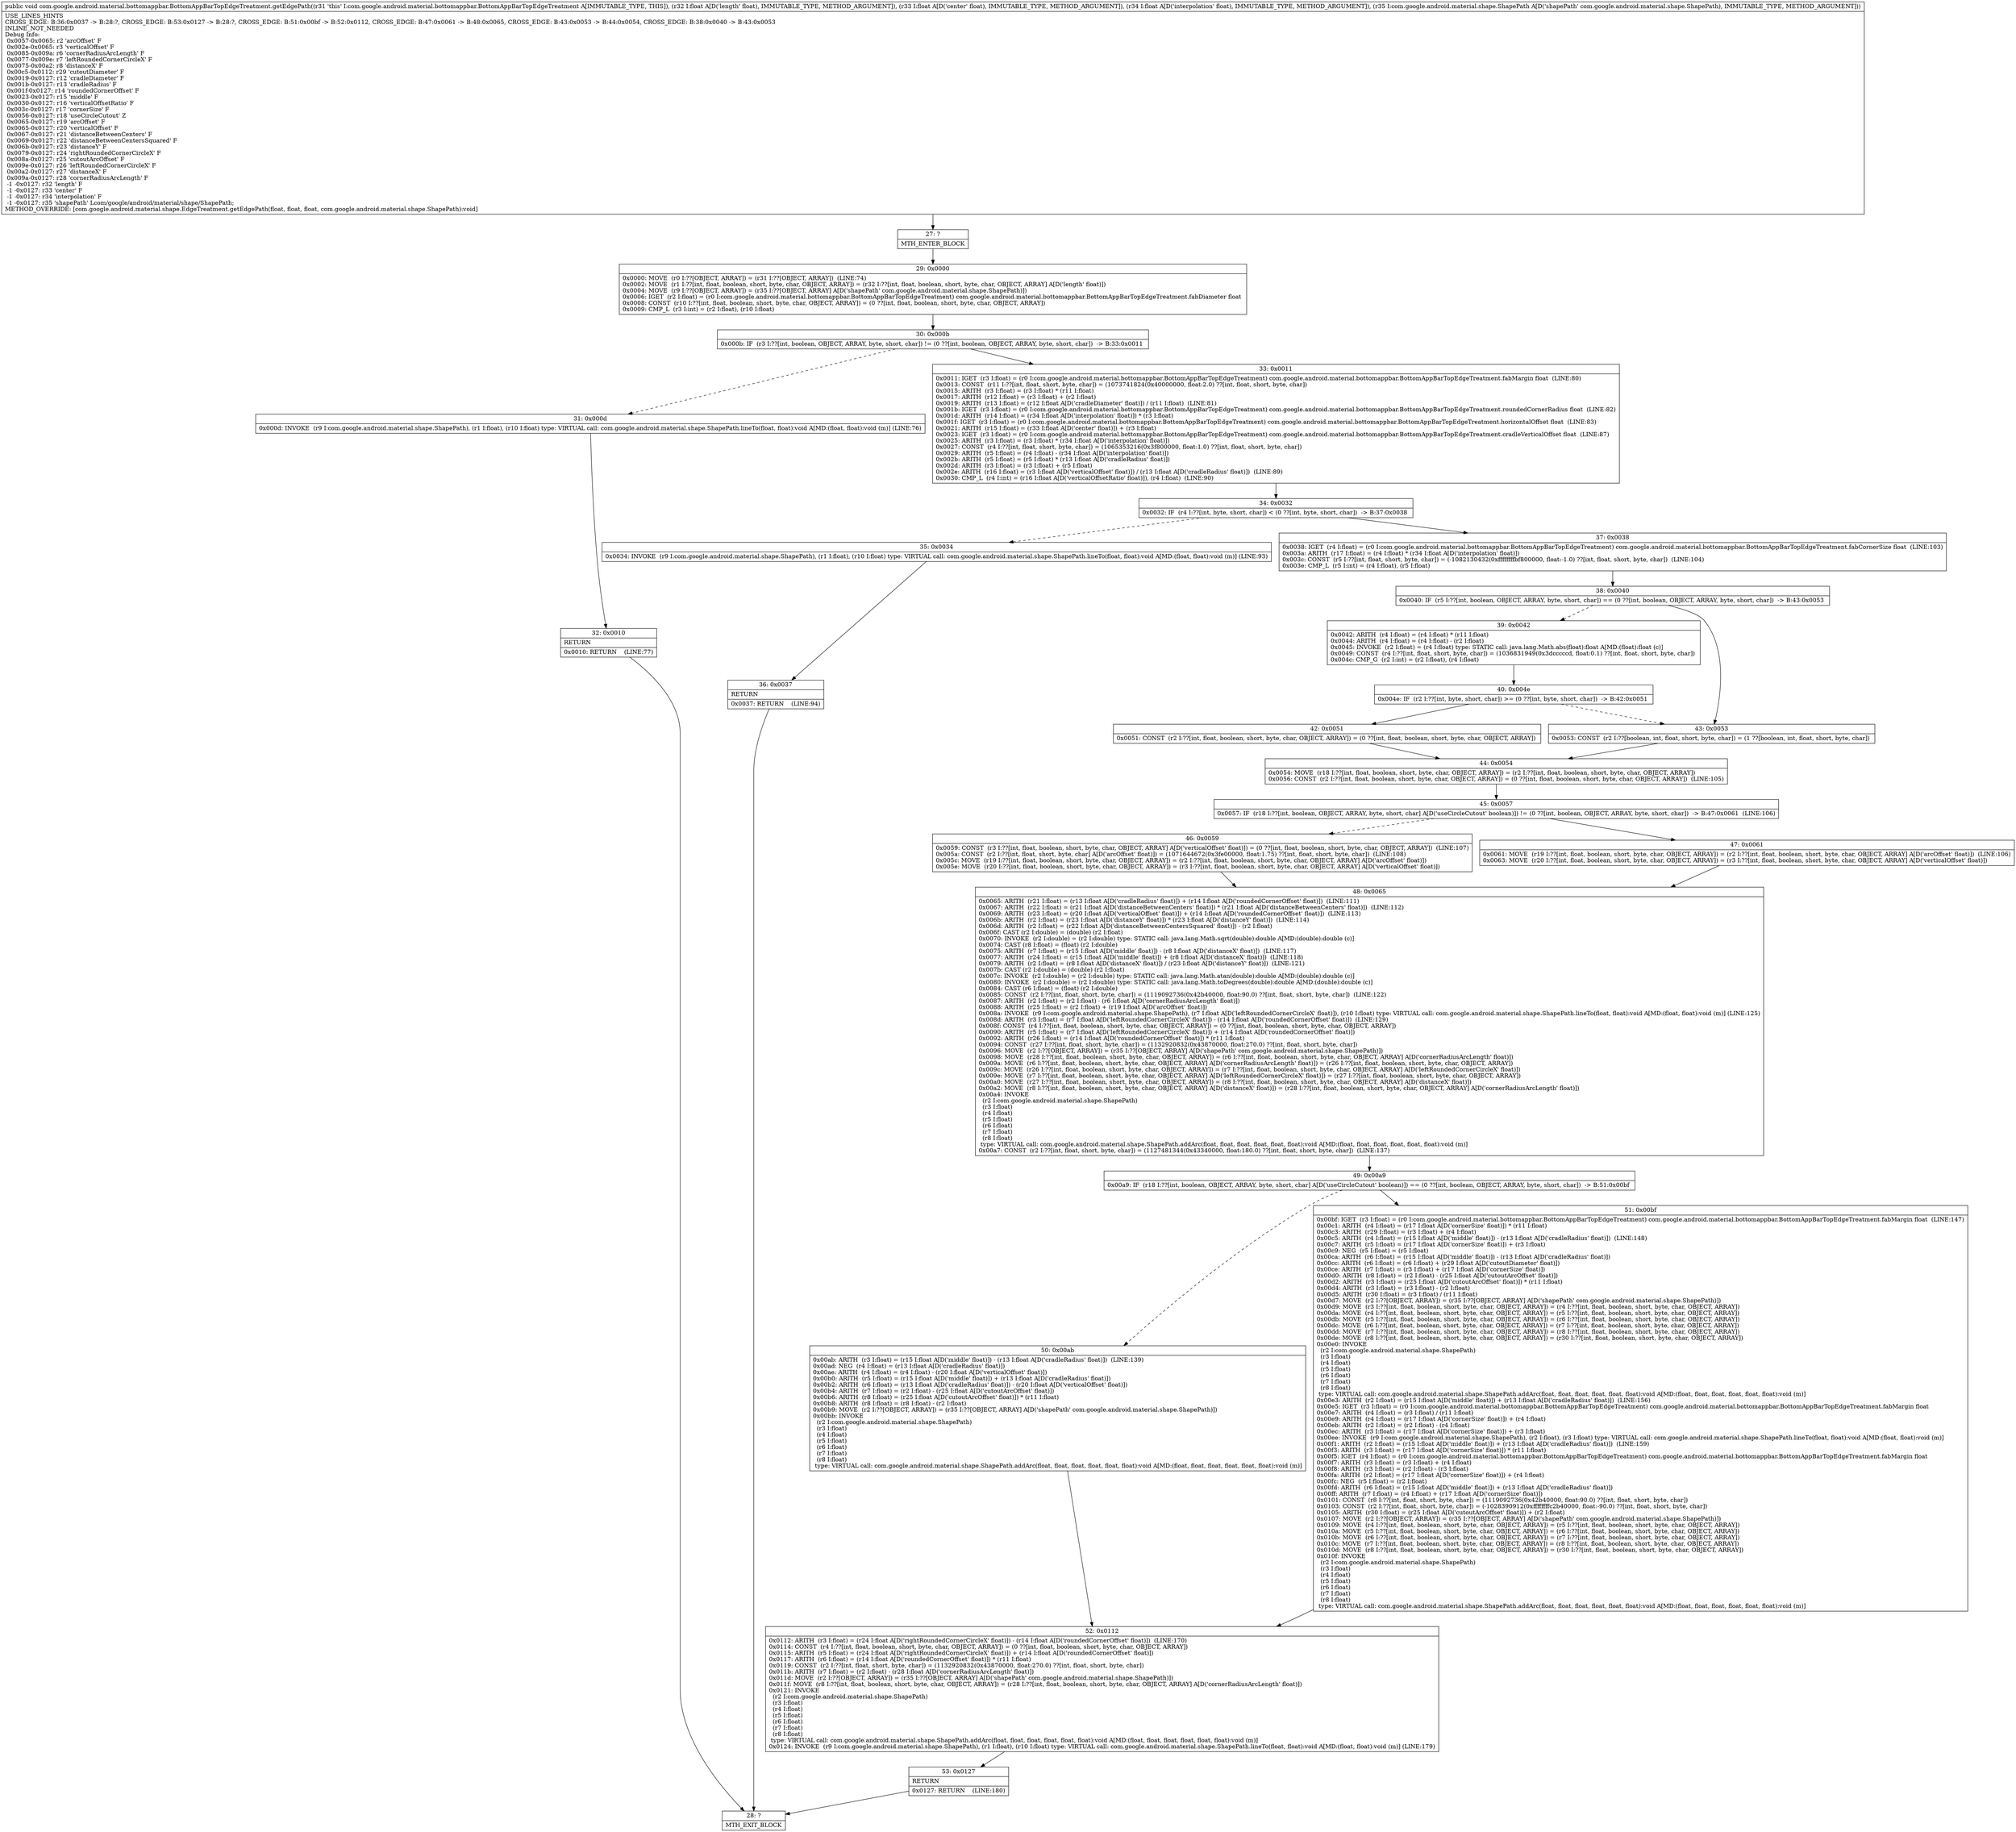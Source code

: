 digraph "CFG forcom.google.android.material.bottomappbar.BottomAppBarTopEdgeTreatment.getEdgePath(FFFLcom\/google\/android\/material\/shape\/ShapePath;)V" {
Node_27 [shape=record,label="{27\:\ ?|MTH_ENTER_BLOCK\l}"];
Node_29 [shape=record,label="{29\:\ 0x0000|0x0000: MOVE  (r0 I:??[OBJECT, ARRAY]) = (r31 I:??[OBJECT, ARRAY])  (LINE:74)\l0x0002: MOVE  (r1 I:??[int, float, boolean, short, byte, char, OBJECT, ARRAY]) = (r32 I:??[int, float, boolean, short, byte, char, OBJECT, ARRAY] A[D('length' float)]) \l0x0004: MOVE  (r9 I:??[OBJECT, ARRAY]) = (r35 I:??[OBJECT, ARRAY] A[D('shapePath' com.google.android.material.shape.ShapePath)]) \l0x0006: IGET  (r2 I:float) = (r0 I:com.google.android.material.bottomappbar.BottomAppBarTopEdgeTreatment) com.google.android.material.bottomappbar.BottomAppBarTopEdgeTreatment.fabDiameter float \l0x0008: CONST  (r10 I:??[int, float, boolean, short, byte, char, OBJECT, ARRAY]) = (0 ??[int, float, boolean, short, byte, char, OBJECT, ARRAY]) \l0x0009: CMP_L  (r3 I:int) = (r2 I:float), (r10 I:float) \l}"];
Node_30 [shape=record,label="{30\:\ 0x000b|0x000b: IF  (r3 I:??[int, boolean, OBJECT, ARRAY, byte, short, char]) != (0 ??[int, boolean, OBJECT, ARRAY, byte, short, char])  \-\> B:33:0x0011 \l}"];
Node_31 [shape=record,label="{31\:\ 0x000d|0x000d: INVOKE  (r9 I:com.google.android.material.shape.ShapePath), (r1 I:float), (r10 I:float) type: VIRTUAL call: com.google.android.material.shape.ShapePath.lineTo(float, float):void A[MD:(float, float):void (m)] (LINE:76)\l}"];
Node_32 [shape=record,label="{32\:\ 0x0010|RETURN\l|0x0010: RETURN    (LINE:77)\l}"];
Node_28 [shape=record,label="{28\:\ ?|MTH_EXIT_BLOCK\l}"];
Node_33 [shape=record,label="{33\:\ 0x0011|0x0011: IGET  (r3 I:float) = (r0 I:com.google.android.material.bottomappbar.BottomAppBarTopEdgeTreatment) com.google.android.material.bottomappbar.BottomAppBarTopEdgeTreatment.fabMargin float  (LINE:80)\l0x0013: CONST  (r11 I:??[int, float, short, byte, char]) = (1073741824(0x40000000, float:2.0) ??[int, float, short, byte, char]) \l0x0015: ARITH  (r3 I:float) = (r3 I:float) * (r11 I:float) \l0x0017: ARITH  (r12 I:float) = (r3 I:float) + (r2 I:float) \l0x0019: ARITH  (r13 I:float) = (r12 I:float A[D('cradleDiameter' float)]) \/ (r11 I:float)  (LINE:81)\l0x001b: IGET  (r3 I:float) = (r0 I:com.google.android.material.bottomappbar.BottomAppBarTopEdgeTreatment) com.google.android.material.bottomappbar.BottomAppBarTopEdgeTreatment.roundedCornerRadius float  (LINE:82)\l0x001d: ARITH  (r14 I:float) = (r34 I:float A[D('interpolation' float)]) * (r3 I:float) \l0x001f: IGET  (r3 I:float) = (r0 I:com.google.android.material.bottomappbar.BottomAppBarTopEdgeTreatment) com.google.android.material.bottomappbar.BottomAppBarTopEdgeTreatment.horizontalOffset float  (LINE:83)\l0x0021: ARITH  (r15 I:float) = (r33 I:float A[D('center' float)]) + (r3 I:float) \l0x0023: IGET  (r3 I:float) = (r0 I:com.google.android.material.bottomappbar.BottomAppBarTopEdgeTreatment) com.google.android.material.bottomappbar.BottomAppBarTopEdgeTreatment.cradleVerticalOffset float  (LINE:87)\l0x0025: ARITH  (r3 I:float) = (r3 I:float) * (r34 I:float A[D('interpolation' float)]) \l0x0027: CONST  (r4 I:??[int, float, short, byte, char]) = (1065353216(0x3f800000, float:1.0) ??[int, float, short, byte, char]) \l0x0029: ARITH  (r5 I:float) = (r4 I:float) \- (r34 I:float A[D('interpolation' float)]) \l0x002b: ARITH  (r5 I:float) = (r5 I:float) * (r13 I:float A[D('cradleRadius' float)]) \l0x002d: ARITH  (r3 I:float) = (r3 I:float) + (r5 I:float) \l0x002e: ARITH  (r16 I:float) = (r3 I:float A[D('verticalOffset' float)]) \/ (r13 I:float A[D('cradleRadius' float)])  (LINE:89)\l0x0030: CMP_L  (r4 I:int) = (r16 I:float A[D('verticalOffsetRatio' float)]), (r4 I:float)  (LINE:90)\l}"];
Node_34 [shape=record,label="{34\:\ 0x0032|0x0032: IF  (r4 I:??[int, byte, short, char]) \< (0 ??[int, byte, short, char])  \-\> B:37:0x0038 \l}"];
Node_35 [shape=record,label="{35\:\ 0x0034|0x0034: INVOKE  (r9 I:com.google.android.material.shape.ShapePath), (r1 I:float), (r10 I:float) type: VIRTUAL call: com.google.android.material.shape.ShapePath.lineTo(float, float):void A[MD:(float, float):void (m)] (LINE:93)\l}"];
Node_36 [shape=record,label="{36\:\ 0x0037|RETURN\l|0x0037: RETURN    (LINE:94)\l}"];
Node_37 [shape=record,label="{37\:\ 0x0038|0x0038: IGET  (r4 I:float) = (r0 I:com.google.android.material.bottomappbar.BottomAppBarTopEdgeTreatment) com.google.android.material.bottomappbar.BottomAppBarTopEdgeTreatment.fabCornerSize float  (LINE:103)\l0x003a: ARITH  (r17 I:float) = (r4 I:float) * (r34 I:float A[D('interpolation' float)]) \l0x003c: CONST  (r5 I:??[int, float, short, byte, char]) = (\-1082130432(0xffffffffbf800000, float:\-1.0) ??[int, float, short, byte, char])  (LINE:104)\l0x003e: CMP_L  (r5 I:int) = (r4 I:float), (r5 I:float) \l}"];
Node_38 [shape=record,label="{38\:\ 0x0040|0x0040: IF  (r5 I:??[int, boolean, OBJECT, ARRAY, byte, short, char]) == (0 ??[int, boolean, OBJECT, ARRAY, byte, short, char])  \-\> B:43:0x0053 \l}"];
Node_39 [shape=record,label="{39\:\ 0x0042|0x0042: ARITH  (r4 I:float) = (r4 I:float) * (r11 I:float) \l0x0044: ARITH  (r4 I:float) = (r4 I:float) \- (r2 I:float) \l0x0045: INVOKE  (r2 I:float) = (r4 I:float) type: STATIC call: java.lang.Math.abs(float):float A[MD:(float):float (c)]\l0x0049: CONST  (r4 I:??[int, float, short, byte, char]) = (1036831949(0x3dcccccd, float:0.1) ??[int, float, short, byte, char]) \l0x004c: CMP_G  (r2 I:int) = (r2 I:float), (r4 I:float) \l}"];
Node_40 [shape=record,label="{40\:\ 0x004e|0x004e: IF  (r2 I:??[int, byte, short, char]) \>= (0 ??[int, byte, short, char])  \-\> B:42:0x0051 \l}"];
Node_42 [shape=record,label="{42\:\ 0x0051|0x0051: CONST  (r2 I:??[int, float, boolean, short, byte, char, OBJECT, ARRAY]) = (0 ??[int, float, boolean, short, byte, char, OBJECT, ARRAY]) \l}"];
Node_44 [shape=record,label="{44\:\ 0x0054|0x0054: MOVE  (r18 I:??[int, float, boolean, short, byte, char, OBJECT, ARRAY]) = (r2 I:??[int, float, boolean, short, byte, char, OBJECT, ARRAY]) \l0x0056: CONST  (r2 I:??[int, float, boolean, short, byte, char, OBJECT, ARRAY]) = (0 ??[int, float, boolean, short, byte, char, OBJECT, ARRAY])  (LINE:105)\l}"];
Node_45 [shape=record,label="{45\:\ 0x0057|0x0057: IF  (r18 I:??[int, boolean, OBJECT, ARRAY, byte, short, char] A[D('useCircleCutout' boolean)]) != (0 ??[int, boolean, OBJECT, ARRAY, byte, short, char])  \-\> B:47:0x0061  (LINE:106)\l}"];
Node_46 [shape=record,label="{46\:\ 0x0059|0x0059: CONST  (r3 I:??[int, float, boolean, short, byte, char, OBJECT, ARRAY] A[D('verticalOffset' float)]) = (0 ??[int, float, boolean, short, byte, char, OBJECT, ARRAY])  (LINE:107)\l0x005a: CONST  (r2 I:??[int, float, short, byte, char] A[D('arcOffset' float)]) = (1071644672(0x3fe00000, float:1.75) ??[int, float, short, byte, char])  (LINE:108)\l0x005c: MOVE  (r19 I:??[int, float, boolean, short, byte, char, OBJECT, ARRAY]) = (r2 I:??[int, float, boolean, short, byte, char, OBJECT, ARRAY] A[D('arcOffset' float)]) \l0x005e: MOVE  (r20 I:??[int, float, boolean, short, byte, char, OBJECT, ARRAY]) = (r3 I:??[int, float, boolean, short, byte, char, OBJECT, ARRAY] A[D('verticalOffset' float)]) \l}"];
Node_48 [shape=record,label="{48\:\ 0x0065|0x0065: ARITH  (r21 I:float) = (r13 I:float A[D('cradleRadius' float)]) + (r14 I:float A[D('roundedCornerOffset' float)])  (LINE:111)\l0x0067: ARITH  (r22 I:float) = (r21 I:float A[D('distanceBetweenCenters' float)]) * (r21 I:float A[D('distanceBetweenCenters' float)])  (LINE:112)\l0x0069: ARITH  (r23 I:float) = (r20 I:float A[D('verticalOffset' float)]) + (r14 I:float A[D('roundedCornerOffset' float)])  (LINE:113)\l0x006b: ARITH  (r2 I:float) = (r23 I:float A[D('distanceY' float)]) * (r23 I:float A[D('distanceY' float)])  (LINE:114)\l0x006d: ARITH  (r2 I:float) = (r22 I:float A[D('distanceBetweenCentersSquared' float)]) \- (r2 I:float) \l0x006f: CAST (r2 I:double) = (double) (r2 I:float) \l0x0070: INVOKE  (r2 I:double) = (r2 I:double) type: STATIC call: java.lang.Math.sqrt(double):double A[MD:(double):double (c)]\l0x0074: CAST (r8 I:float) = (float) (r2 I:double) \l0x0075: ARITH  (r7 I:float) = (r15 I:float A[D('middle' float)]) \- (r8 I:float A[D('distanceX' float)])  (LINE:117)\l0x0077: ARITH  (r24 I:float) = (r15 I:float A[D('middle' float)]) + (r8 I:float A[D('distanceX' float)])  (LINE:118)\l0x0079: ARITH  (r2 I:float) = (r8 I:float A[D('distanceX' float)]) \/ (r23 I:float A[D('distanceY' float)])  (LINE:121)\l0x007b: CAST (r2 I:double) = (double) (r2 I:float) \l0x007c: INVOKE  (r2 I:double) = (r2 I:double) type: STATIC call: java.lang.Math.atan(double):double A[MD:(double):double (c)]\l0x0080: INVOKE  (r2 I:double) = (r2 I:double) type: STATIC call: java.lang.Math.toDegrees(double):double A[MD:(double):double (c)]\l0x0084: CAST (r6 I:float) = (float) (r2 I:double) \l0x0085: CONST  (r2 I:??[int, float, short, byte, char]) = (1119092736(0x42b40000, float:90.0) ??[int, float, short, byte, char])  (LINE:122)\l0x0087: ARITH  (r2 I:float) = (r2 I:float) \- (r6 I:float A[D('cornerRadiusArcLength' float)]) \l0x0088: ARITH  (r25 I:float) = (r2 I:float) + (r19 I:float A[D('arcOffset' float)]) \l0x008a: INVOKE  (r9 I:com.google.android.material.shape.ShapePath), (r7 I:float A[D('leftRoundedCornerCircleX' float)]), (r10 I:float) type: VIRTUAL call: com.google.android.material.shape.ShapePath.lineTo(float, float):void A[MD:(float, float):void (m)] (LINE:125)\l0x008d: ARITH  (r3 I:float) = (r7 I:float A[D('leftRoundedCornerCircleX' float)]) \- (r14 I:float A[D('roundedCornerOffset' float)])  (LINE:129)\l0x008f: CONST  (r4 I:??[int, float, boolean, short, byte, char, OBJECT, ARRAY]) = (0 ??[int, float, boolean, short, byte, char, OBJECT, ARRAY]) \l0x0090: ARITH  (r5 I:float) = (r7 I:float A[D('leftRoundedCornerCircleX' float)]) + (r14 I:float A[D('roundedCornerOffset' float)]) \l0x0092: ARITH  (r26 I:float) = (r14 I:float A[D('roundedCornerOffset' float)]) * (r11 I:float) \l0x0094: CONST  (r27 I:??[int, float, short, byte, char]) = (1132920832(0x43870000, float:270.0) ??[int, float, short, byte, char]) \l0x0096: MOVE  (r2 I:??[OBJECT, ARRAY]) = (r35 I:??[OBJECT, ARRAY] A[D('shapePath' com.google.android.material.shape.ShapePath)]) \l0x0098: MOVE  (r28 I:??[int, float, boolean, short, byte, char, OBJECT, ARRAY]) = (r6 I:??[int, float, boolean, short, byte, char, OBJECT, ARRAY] A[D('cornerRadiusArcLength' float)]) \l0x009a: MOVE  (r6 I:??[int, float, boolean, short, byte, char, OBJECT, ARRAY] A[D('cornerRadiusArcLength' float)]) = (r26 I:??[int, float, boolean, short, byte, char, OBJECT, ARRAY]) \l0x009c: MOVE  (r26 I:??[int, float, boolean, short, byte, char, OBJECT, ARRAY]) = (r7 I:??[int, float, boolean, short, byte, char, OBJECT, ARRAY] A[D('leftRoundedCornerCircleX' float)]) \l0x009e: MOVE  (r7 I:??[int, float, boolean, short, byte, char, OBJECT, ARRAY] A[D('leftRoundedCornerCircleX' float)]) = (r27 I:??[int, float, boolean, short, byte, char, OBJECT, ARRAY]) \l0x00a0: MOVE  (r27 I:??[int, float, boolean, short, byte, char, OBJECT, ARRAY]) = (r8 I:??[int, float, boolean, short, byte, char, OBJECT, ARRAY] A[D('distanceX' float)]) \l0x00a2: MOVE  (r8 I:??[int, float, boolean, short, byte, char, OBJECT, ARRAY] A[D('distanceX' float)]) = (r28 I:??[int, float, boolean, short, byte, char, OBJECT, ARRAY] A[D('cornerRadiusArcLength' float)]) \l0x00a4: INVOKE  \l  (r2 I:com.google.android.material.shape.ShapePath)\l  (r3 I:float)\l  (r4 I:float)\l  (r5 I:float)\l  (r6 I:float)\l  (r7 I:float)\l  (r8 I:float)\l type: VIRTUAL call: com.google.android.material.shape.ShapePath.addArc(float, float, float, float, float, float):void A[MD:(float, float, float, float, float, float):void (m)]\l0x00a7: CONST  (r2 I:??[int, float, short, byte, char]) = (1127481344(0x43340000, float:180.0) ??[int, float, short, byte, char])  (LINE:137)\l}"];
Node_49 [shape=record,label="{49\:\ 0x00a9|0x00a9: IF  (r18 I:??[int, boolean, OBJECT, ARRAY, byte, short, char] A[D('useCircleCutout' boolean)]) == (0 ??[int, boolean, OBJECT, ARRAY, byte, short, char])  \-\> B:51:0x00bf \l}"];
Node_50 [shape=record,label="{50\:\ 0x00ab|0x00ab: ARITH  (r3 I:float) = (r15 I:float A[D('middle' float)]) \- (r13 I:float A[D('cradleRadius' float)])  (LINE:139)\l0x00ad: NEG  (r4 I:float) = (r13 I:float A[D('cradleRadius' float)]) \l0x00ae: ARITH  (r4 I:float) = (r4 I:float) \- (r20 I:float A[D('verticalOffset' float)]) \l0x00b0: ARITH  (r5 I:float) = (r15 I:float A[D('middle' float)]) + (r13 I:float A[D('cradleRadius' float)]) \l0x00b2: ARITH  (r6 I:float) = (r13 I:float A[D('cradleRadius' float)]) \- (r20 I:float A[D('verticalOffset' float)]) \l0x00b4: ARITH  (r7 I:float) = (r2 I:float) \- (r25 I:float A[D('cutoutArcOffset' float)]) \l0x00b6: ARITH  (r8 I:float) = (r25 I:float A[D('cutoutArcOffset' float)]) * (r11 I:float) \l0x00b8: ARITH  (r8 I:float) = (r8 I:float) \- (r2 I:float) \l0x00b9: MOVE  (r2 I:??[OBJECT, ARRAY]) = (r35 I:??[OBJECT, ARRAY] A[D('shapePath' com.google.android.material.shape.ShapePath)]) \l0x00bb: INVOKE  \l  (r2 I:com.google.android.material.shape.ShapePath)\l  (r3 I:float)\l  (r4 I:float)\l  (r5 I:float)\l  (r6 I:float)\l  (r7 I:float)\l  (r8 I:float)\l type: VIRTUAL call: com.google.android.material.shape.ShapePath.addArc(float, float, float, float, float, float):void A[MD:(float, float, float, float, float, float):void (m)]\l}"];
Node_52 [shape=record,label="{52\:\ 0x0112|0x0112: ARITH  (r3 I:float) = (r24 I:float A[D('rightRoundedCornerCircleX' float)]) \- (r14 I:float A[D('roundedCornerOffset' float)])  (LINE:170)\l0x0114: CONST  (r4 I:??[int, float, boolean, short, byte, char, OBJECT, ARRAY]) = (0 ??[int, float, boolean, short, byte, char, OBJECT, ARRAY]) \l0x0115: ARITH  (r5 I:float) = (r24 I:float A[D('rightRoundedCornerCircleX' float)]) + (r14 I:float A[D('roundedCornerOffset' float)]) \l0x0117: ARITH  (r6 I:float) = (r14 I:float A[D('roundedCornerOffset' float)]) * (r11 I:float) \l0x0119: CONST  (r2 I:??[int, float, short, byte, char]) = (1132920832(0x43870000, float:270.0) ??[int, float, short, byte, char]) \l0x011b: ARITH  (r7 I:float) = (r2 I:float) \- (r28 I:float A[D('cornerRadiusArcLength' float)]) \l0x011d: MOVE  (r2 I:??[OBJECT, ARRAY]) = (r35 I:??[OBJECT, ARRAY] A[D('shapePath' com.google.android.material.shape.ShapePath)]) \l0x011f: MOVE  (r8 I:??[int, float, boolean, short, byte, char, OBJECT, ARRAY]) = (r28 I:??[int, float, boolean, short, byte, char, OBJECT, ARRAY] A[D('cornerRadiusArcLength' float)]) \l0x0121: INVOKE  \l  (r2 I:com.google.android.material.shape.ShapePath)\l  (r3 I:float)\l  (r4 I:float)\l  (r5 I:float)\l  (r6 I:float)\l  (r7 I:float)\l  (r8 I:float)\l type: VIRTUAL call: com.google.android.material.shape.ShapePath.addArc(float, float, float, float, float, float):void A[MD:(float, float, float, float, float, float):void (m)]\l0x0124: INVOKE  (r9 I:com.google.android.material.shape.ShapePath), (r1 I:float), (r10 I:float) type: VIRTUAL call: com.google.android.material.shape.ShapePath.lineTo(float, float):void A[MD:(float, float):void (m)] (LINE:179)\l}"];
Node_53 [shape=record,label="{53\:\ 0x0127|RETURN\l|0x0127: RETURN    (LINE:180)\l}"];
Node_51 [shape=record,label="{51\:\ 0x00bf|0x00bf: IGET  (r3 I:float) = (r0 I:com.google.android.material.bottomappbar.BottomAppBarTopEdgeTreatment) com.google.android.material.bottomappbar.BottomAppBarTopEdgeTreatment.fabMargin float  (LINE:147)\l0x00c1: ARITH  (r4 I:float) = (r17 I:float A[D('cornerSize' float)]) * (r11 I:float) \l0x00c3: ARITH  (r29 I:float) = (r3 I:float) + (r4 I:float) \l0x00c5: ARITH  (r4 I:float) = (r15 I:float A[D('middle' float)]) \- (r13 I:float A[D('cradleRadius' float)])  (LINE:148)\l0x00c7: ARITH  (r5 I:float) = (r17 I:float A[D('cornerSize' float)]) + (r3 I:float) \l0x00c9: NEG  (r5 I:float) = (r5 I:float) \l0x00ca: ARITH  (r6 I:float) = (r15 I:float A[D('middle' float)]) \- (r13 I:float A[D('cradleRadius' float)]) \l0x00cc: ARITH  (r6 I:float) = (r6 I:float) + (r29 I:float A[D('cutoutDiameter' float)]) \l0x00ce: ARITH  (r7 I:float) = (r3 I:float) + (r17 I:float A[D('cornerSize' float)]) \l0x00d0: ARITH  (r8 I:float) = (r2 I:float) \- (r25 I:float A[D('cutoutArcOffset' float)]) \l0x00d2: ARITH  (r3 I:float) = (r25 I:float A[D('cutoutArcOffset' float)]) * (r11 I:float) \l0x00d4: ARITH  (r3 I:float) = (r3 I:float) \- (r2 I:float) \l0x00d5: ARITH  (r30 I:float) = (r3 I:float) \/ (r11 I:float) \l0x00d7: MOVE  (r2 I:??[OBJECT, ARRAY]) = (r35 I:??[OBJECT, ARRAY] A[D('shapePath' com.google.android.material.shape.ShapePath)]) \l0x00d9: MOVE  (r3 I:??[int, float, boolean, short, byte, char, OBJECT, ARRAY]) = (r4 I:??[int, float, boolean, short, byte, char, OBJECT, ARRAY]) \l0x00da: MOVE  (r4 I:??[int, float, boolean, short, byte, char, OBJECT, ARRAY]) = (r5 I:??[int, float, boolean, short, byte, char, OBJECT, ARRAY]) \l0x00db: MOVE  (r5 I:??[int, float, boolean, short, byte, char, OBJECT, ARRAY]) = (r6 I:??[int, float, boolean, short, byte, char, OBJECT, ARRAY]) \l0x00dc: MOVE  (r6 I:??[int, float, boolean, short, byte, char, OBJECT, ARRAY]) = (r7 I:??[int, float, boolean, short, byte, char, OBJECT, ARRAY]) \l0x00dd: MOVE  (r7 I:??[int, float, boolean, short, byte, char, OBJECT, ARRAY]) = (r8 I:??[int, float, boolean, short, byte, char, OBJECT, ARRAY]) \l0x00de: MOVE  (r8 I:??[int, float, boolean, short, byte, char, OBJECT, ARRAY]) = (r30 I:??[int, float, boolean, short, byte, char, OBJECT, ARRAY]) \l0x00e0: INVOKE  \l  (r2 I:com.google.android.material.shape.ShapePath)\l  (r3 I:float)\l  (r4 I:float)\l  (r5 I:float)\l  (r6 I:float)\l  (r7 I:float)\l  (r8 I:float)\l type: VIRTUAL call: com.google.android.material.shape.ShapePath.addArc(float, float, float, float, float, float):void A[MD:(float, float, float, float, float, float):void (m)]\l0x00e3: ARITH  (r2 I:float) = (r15 I:float A[D('middle' float)]) + (r13 I:float A[D('cradleRadius' float)])  (LINE:156)\l0x00e5: IGET  (r3 I:float) = (r0 I:com.google.android.material.bottomappbar.BottomAppBarTopEdgeTreatment) com.google.android.material.bottomappbar.BottomAppBarTopEdgeTreatment.fabMargin float \l0x00e7: ARITH  (r4 I:float) = (r3 I:float) \/ (r11 I:float) \l0x00e9: ARITH  (r4 I:float) = (r17 I:float A[D('cornerSize' float)]) + (r4 I:float) \l0x00eb: ARITH  (r2 I:float) = (r2 I:float) \- (r4 I:float) \l0x00ec: ARITH  (r3 I:float) = (r17 I:float A[D('cornerSize' float)]) + (r3 I:float) \l0x00ee: INVOKE  (r9 I:com.google.android.material.shape.ShapePath), (r2 I:float), (r3 I:float) type: VIRTUAL call: com.google.android.material.shape.ShapePath.lineTo(float, float):void A[MD:(float, float):void (m)]\l0x00f1: ARITH  (r2 I:float) = (r15 I:float A[D('middle' float)]) + (r13 I:float A[D('cradleRadius' float)])  (LINE:159)\l0x00f3: ARITH  (r3 I:float) = (r17 I:float A[D('cornerSize' float)]) * (r11 I:float) \l0x00f5: IGET  (r4 I:float) = (r0 I:com.google.android.material.bottomappbar.BottomAppBarTopEdgeTreatment) com.google.android.material.bottomappbar.BottomAppBarTopEdgeTreatment.fabMargin float \l0x00f7: ARITH  (r3 I:float) = (r3 I:float) + (r4 I:float) \l0x00f8: ARITH  (r3 I:float) = (r2 I:float) \- (r3 I:float) \l0x00fa: ARITH  (r2 I:float) = (r17 I:float A[D('cornerSize' float)]) + (r4 I:float) \l0x00fc: NEG  (r5 I:float) = (r2 I:float) \l0x00fd: ARITH  (r6 I:float) = (r15 I:float A[D('middle' float)]) + (r13 I:float A[D('cradleRadius' float)]) \l0x00ff: ARITH  (r7 I:float) = (r4 I:float) + (r17 I:float A[D('cornerSize' float)]) \l0x0101: CONST  (r8 I:??[int, float, short, byte, char]) = (1119092736(0x42b40000, float:90.0) ??[int, float, short, byte, char]) \l0x0103: CONST  (r2 I:??[int, float, short, byte, char]) = (\-1028390912(0xffffffffc2b40000, float:\-90.0) ??[int, float, short, byte, char]) \l0x0105: ARITH  (r30 I:float) = (r25 I:float A[D('cutoutArcOffset' float)]) + (r2 I:float) \l0x0107: MOVE  (r2 I:??[OBJECT, ARRAY]) = (r35 I:??[OBJECT, ARRAY] A[D('shapePath' com.google.android.material.shape.ShapePath)]) \l0x0109: MOVE  (r4 I:??[int, float, boolean, short, byte, char, OBJECT, ARRAY]) = (r5 I:??[int, float, boolean, short, byte, char, OBJECT, ARRAY]) \l0x010a: MOVE  (r5 I:??[int, float, boolean, short, byte, char, OBJECT, ARRAY]) = (r6 I:??[int, float, boolean, short, byte, char, OBJECT, ARRAY]) \l0x010b: MOVE  (r6 I:??[int, float, boolean, short, byte, char, OBJECT, ARRAY]) = (r7 I:??[int, float, boolean, short, byte, char, OBJECT, ARRAY]) \l0x010c: MOVE  (r7 I:??[int, float, boolean, short, byte, char, OBJECT, ARRAY]) = (r8 I:??[int, float, boolean, short, byte, char, OBJECT, ARRAY]) \l0x010d: MOVE  (r8 I:??[int, float, boolean, short, byte, char, OBJECT, ARRAY]) = (r30 I:??[int, float, boolean, short, byte, char, OBJECT, ARRAY]) \l0x010f: INVOKE  \l  (r2 I:com.google.android.material.shape.ShapePath)\l  (r3 I:float)\l  (r4 I:float)\l  (r5 I:float)\l  (r6 I:float)\l  (r7 I:float)\l  (r8 I:float)\l type: VIRTUAL call: com.google.android.material.shape.ShapePath.addArc(float, float, float, float, float, float):void A[MD:(float, float, float, float, float, float):void (m)]\l}"];
Node_47 [shape=record,label="{47\:\ 0x0061|0x0061: MOVE  (r19 I:??[int, float, boolean, short, byte, char, OBJECT, ARRAY]) = (r2 I:??[int, float, boolean, short, byte, char, OBJECT, ARRAY] A[D('arcOffset' float)])  (LINE:106)\l0x0063: MOVE  (r20 I:??[int, float, boolean, short, byte, char, OBJECT, ARRAY]) = (r3 I:??[int, float, boolean, short, byte, char, OBJECT, ARRAY] A[D('verticalOffset' float)]) \l}"];
Node_43 [shape=record,label="{43\:\ 0x0053|0x0053: CONST  (r2 I:??[boolean, int, float, short, byte, char]) = (1 ??[boolean, int, float, short, byte, char]) \l}"];
MethodNode[shape=record,label="{public void com.google.android.material.bottomappbar.BottomAppBarTopEdgeTreatment.getEdgePath((r31 'this' I:com.google.android.material.bottomappbar.BottomAppBarTopEdgeTreatment A[IMMUTABLE_TYPE, THIS]), (r32 I:float A[D('length' float), IMMUTABLE_TYPE, METHOD_ARGUMENT]), (r33 I:float A[D('center' float), IMMUTABLE_TYPE, METHOD_ARGUMENT]), (r34 I:float A[D('interpolation' float), IMMUTABLE_TYPE, METHOD_ARGUMENT]), (r35 I:com.google.android.material.shape.ShapePath A[D('shapePath' com.google.android.material.shape.ShapePath), IMMUTABLE_TYPE, METHOD_ARGUMENT]))  | USE_LINES_HINTS\lCROSS_EDGE: B:36:0x0037 \-\> B:28:?, CROSS_EDGE: B:53:0x0127 \-\> B:28:?, CROSS_EDGE: B:51:0x00bf \-\> B:52:0x0112, CROSS_EDGE: B:47:0x0061 \-\> B:48:0x0065, CROSS_EDGE: B:43:0x0053 \-\> B:44:0x0054, CROSS_EDGE: B:38:0x0040 \-\> B:43:0x0053\lINLINE_NOT_NEEDED\lDebug Info:\l  0x0057\-0x0065: r2 'arcOffset' F\l  0x002e\-0x0065: r3 'verticalOffset' F\l  0x0085\-0x009a: r6 'cornerRadiusArcLength' F\l  0x0077\-0x009e: r7 'leftRoundedCornerCircleX' F\l  0x0075\-0x00a2: r8 'distanceX' F\l  0x00c5\-0x0112: r29 'cutoutDiameter' F\l  0x0019\-0x0127: r12 'cradleDiameter' F\l  0x001b\-0x0127: r13 'cradleRadius' F\l  0x001f\-0x0127: r14 'roundedCornerOffset' F\l  0x0023\-0x0127: r15 'middle' F\l  0x0030\-0x0127: r16 'verticalOffsetRatio' F\l  0x003c\-0x0127: r17 'cornerSize' F\l  0x0056\-0x0127: r18 'useCircleCutout' Z\l  0x0065\-0x0127: r19 'arcOffset' F\l  0x0065\-0x0127: r20 'verticalOffset' F\l  0x0067\-0x0127: r21 'distanceBetweenCenters' F\l  0x0069\-0x0127: r22 'distanceBetweenCentersSquared' F\l  0x006b\-0x0127: r23 'distanceY' F\l  0x0079\-0x0127: r24 'rightRoundedCornerCircleX' F\l  0x008a\-0x0127: r25 'cutoutArcOffset' F\l  0x009e\-0x0127: r26 'leftRoundedCornerCircleX' F\l  0x00a2\-0x0127: r27 'distanceX' F\l  0x009a\-0x0127: r28 'cornerRadiusArcLength' F\l  \-1 \-0x0127: r32 'length' F\l  \-1 \-0x0127: r33 'center' F\l  \-1 \-0x0127: r34 'interpolation' F\l  \-1 \-0x0127: r35 'shapePath' Lcom\/google\/android\/material\/shape\/ShapePath;\lMETHOD_OVERRIDE: [com.google.android.material.shape.EdgeTreatment.getEdgePath(float, float, float, com.google.android.material.shape.ShapePath):void]\l}"];
MethodNode -> Node_27;Node_27 -> Node_29;
Node_29 -> Node_30;
Node_30 -> Node_31[style=dashed];
Node_30 -> Node_33;
Node_31 -> Node_32;
Node_32 -> Node_28;
Node_33 -> Node_34;
Node_34 -> Node_35[style=dashed];
Node_34 -> Node_37;
Node_35 -> Node_36;
Node_36 -> Node_28;
Node_37 -> Node_38;
Node_38 -> Node_39[style=dashed];
Node_38 -> Node_43;
Node_39 -> Node_40;
Node_40 -> Node_42;
Node_40 -> Node_43[style=dashed];
Node_42 -> Node_44;
Node_44 -> Node_45;
Node_45 -> Node_46[style=dashed];
Node_45 -> Node_47;
Node_46 -> Node_48;
Node_48 -> Node_49;
Node_49 -> Node_50[style=dashed];
Node_49 -> Node_51;
Node_50 -> Node_52;
Node_52 -> Node_53;
Node_53 -> Node_28;
Node_51 -> Node_52;
Node_47 -> Node_48;
Node_43 -> Node_44;
}

